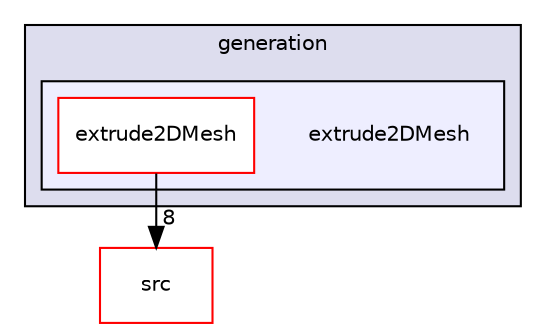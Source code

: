 digraph "applications/utilities/mesh/generation/extrude2DMesh" {
  bgcolor=transparent;
  compound=true
  node [ fontsize="10", fontname="Helvetica"];
  edge [ labelfontsize="10", labelfontname="Helvetica"];
  subgraph clusterdir_5e38c77784c29cb5c03b448ec3140896 {
    graph [ bgcolor="#ddddee", pencolor="black", label="generation" fontname="Helvetica", fontsize="10", URL="dir_5e38c77784c29cb5c03b448ec3140896.html"]
  subgraph clusterdir_99548adcce9b8f8245b66372fad7a3f4 {
    graph [ bgcolor="#eeeeff", pencolor="black", label="" URL="dir_99548adcce9b8f8245b66372fad7a3f4.html"];
    dir_99548adcce9b8f8245b66372fad7a3f4 [shape=plaintext label="extrude2DMesh"];
    dir_7c98efa7a893c5bc6225cfc4fa4a3182 [shape=box label="extrude2DMesh" color="red" fillcolor="white" style="filled" URL="dir_7c98efa7a893c5bc6225cfc4fa4a3182.html"];
  }
  }
  dir_68267d1309a1af8e8297ef4c3efbcdba [shape=box label="src" color="red" URL="dir_68267d1309a1af8e8297ef4c3efbcdba.html"];
  dir_7c98efa7a893c5bc6225cfc4fa4a3182->dir_68267d1309a1af8e8297ef4c3efbcdba [headlabel="8", labeldistance=1.5 headhref="dir_000504_000730.html"];
}

